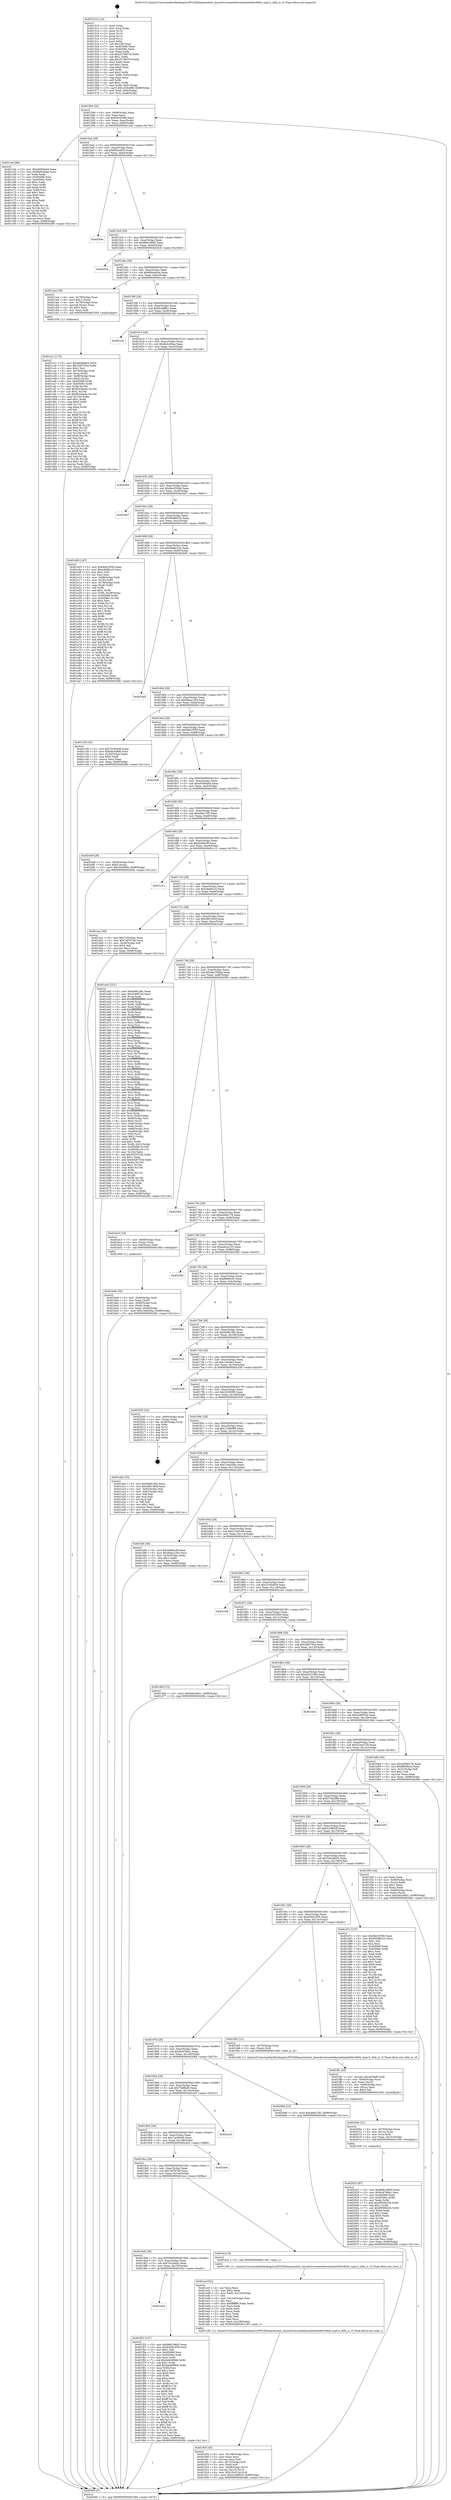 digraph "0x401510" {
  label = "0x401510 (/mnt/c/Users/mathe/Desktop/tcc/POCII/binaries/extr_linuxdriversnetethernetinteli40evfi40e_type.h_i40e_is_vf_Final-ollvm.out::main(0))"
  labelloc = "t"
  node[shape=record]

  Entry [label="",width=0.3,height=0.3,shape=circle,fillcolor=black,style=filled]
  "0x401584" [label="{
     0x401584 [32]\l
     | [instrs]\l
     &nbsp;&nbsp;0x401584 \<+6\>: mov -0x98(%rbp),%eax\l
     &nbsp;&nbsp;0x40158a \<+2\>: mov %eax,%ecx\l
     &nbsp;&nbsp;0x40158c \<+6\>: sub $0x84c938fd,%ecx\l
     &nbsp;&nbsp;0x401592 \<+6\>: mov %eax,-0xac(%rbp)\l
     &nbsp;&nbsp;0x401598 \<+6\>: mov %ecx,-0xb0(%rbp)\l
     &nbsp;&nbsp;0x40159e \<+6\>: je 0000000000401c4e \<main+0x73e\>\l
  }"]
  "0x401c4e" [label="{
     0x401c4e [86]\l
     | [instrs]\l
     &nbsp;&nbsp;0x401c4e \<+5\>: mov $0xa938dab4,%eax\l
     &nbsp;&nbsp;0x401c53 \<+5\>: mov $0x899ceb4a,%ecx\l
     &nbsp;&nbsp;0x401c58 \<+2\>: xor %edx,%edx\l
     &nbsp;&nbsp;0x401c5a \<+7\>: mov 0x405068,%esi\l
     &nbsp;&nbsp;0x401c61 \<+7\>: mov 0x40506c,%edi\l
     &nbsp;&nbsp;0x401c68 \<+3\>: sub $0x1,%edx\l
     &nbsp;&nbsp;0x401c6b \<+3\>: mov %esi,%r8d\l
     &nbsp;&nbsp;0x401c6e \<+3\>: add %edx,%r8d\l
     &nbsp;&nbsp;0x401c71 \<+4\>: imul %r8d,%esi\l
     &nbsp;&nbsp;0x401c75 \<+3\>: and $0x1,%esi\l
     &nbsp;&nbsp;0x401c78 \<+3\>: cmp $0x0,%esi\l
     &nbsp;&nbsp;0x401c7b \<+4\>: sete %r9b\l
     &nbsp;&nbsp;0x401c7f \<+3\>: cmp $0xa,%edi\l
     &nbsp;&nbsp;0x401c82 \<+4\>: setl %r10b\l
     &nbsp;&nbsp;0x401c86 \<+3\>: mov %r9b,%r11b\l
     &nbsp;&nbsp;0x401c89 \<+3\>: and %r10b,%r11b\l
     &nbsp;&nbsp;0x401c8c \<+3\>: xor %r10b,%r9b\l
     &nbsp;&nbsp;0x401c8f \<+3\>: or %r9b,%r11b\l
     &nbsp;&nbsp;0x401c92 \<+4\>: test $0x1,%r11b\l
     &nbsp;&nbsp;0x401c96 \<+3\>: cmovne %ecx,%eax\l
     &nbsp;&nbsp;0x401c99 \<+6\>: mov %eax,-0x98(%rbp)\l
     &nbsp;&nbsp;0x401c9f \<+5\>: jmp 00000000004026fc \<main+0x11ec\>\l
  }"]
  "0x4015a4" [label="{
     0x4015a4 [28]\l
     | [instrs]\l
     &nbsp;&nbsp;0x4015a4 \<+5\>: jmp 00000000004015a9 \<main+0x99\>\l
     &nbsp;&nbsp;0x4015a9 \<+6\>: mov -0xac(%rbp),%eax\l
     &nbsp;&nbsp;0x4015af \<+5\>: sub $0x852ca0f3,%eax\l
     &nbsp;&nbsp;0x4015b4 \<+6\>: mov %eax,-0xb4(%rbp)\l
     &nbsp;&nbsp;0x4015ba \<+6\>: je 000000000040264e \<main+0x113e\>\l
  }"]
  Exit [label="",width=0.3,height=0.3,shape=circle,fillcolor=black,style=filled,peripheries=2]
  "0x40264e" [label="{
     0x40264e\l
  }", style=dashed]
  "0x4015c0" [label="{
     0x4015c0 [28]\l
     | [instrs]\l
     &nbsp;&nbsp;0x4015c0 \<+5\>: jmp 00000000004015c5 \<main+0xb5\>\l
     &nbsp;&nbsp;0x4015c5 \<+6\>: mov -0xac(%rbp),%eax\l
     &nbsp;&nbsp;0x4015cb \<+5\>: sub $0x868108d5,%eax\l
     &nbsp;&nbsp;0x4015d0 \<+6\>: mov %eax,-0xb8(%rbp)\l
     &nbsp;&nbsp;0x4015d6 \<+6\>: je 00000000004025c4 \<main+0x10b4\>\l
  }"]
  "0x402023" [label="{
     0x402023 [97]\l
     | [instrs]\l
     &nbsp;&nbsp;0x402023 \<+5\>: mov $0x868108d5,%eax\l
     &nbsp;&nbsp;0x402028 \<+5\>: mov $0x6c8786a1,%esi\l
     &nbsp;&nbsp;0x40202d \<+7\>: mov 0x405068,%edx\l
     &nbsp;&nbsp;0x402034 \<+8\>: mov 0x40506c,%r8d\l
     &nbsp;&nbsp;0x40203c \<+3\>: mov %edx,%r9d\l
     &nbsp;&nbsp;0x40203f \<+7\>: add $0x99566228,%r9d\l
     &nbsp;&nbsp;0x402046 \<+4\>: sub $0x1,%r9d\l
     &nbsp;&nbsp;0x40204a \<+7\>: sub $0x99566228,%r9d\l
     &nbsp;&nbsp;0x402051 \<+4\>: imul %r9d,%edx\l
     &nbsp;&nbsp;0x402055 \<+3\>: and $0x1,%edx\l
     &nbsp;&nbsp;0x402058 \<+3\>: cmp $0x0,%edx\l
     &nbsp;&nbsp;0x40205b \<+4\>: sete %r10b\l
     &nbsp;&nbsp;0x40205f \<+4\>: cmp $0xa,%r8d\l
     &nbsp;&nbsp;0x402063 \<+4\>: setl %r11b\l
     &nbsp;&nbsp;0x402067 \<+3\>: mov %r10b,%bl\l
     &nbsp;&nbsp;0x40206a \<+3\>: and %r11b,%bl\l
     &nbsp;&nbsp;0x40206d \<+3\>: xor %r11b,%r10b\l
     &nbsp;&nbsp;0x402070 \<+3\>: or %r10b,%bl\l
     &nbsp;&nbsp;0x402073 \<+3\>: test $0x1,%bl\l
     &nbsp;&nbsp;0x402076 \<+3\>: cmovne %esi,%eax\l
     &nbsp;&nbsp;0x402079 \<+6\>: mov %eax,-0x98(%rbp)\l
     &nbsp;&nbsp;0x40207f \<+5\>: jmp 00000000004026fc \<main+0x11ec\>\l
  }"]
  "0x4025c4" [label="{
     0x4025c4\l
  }", style=dashed]
  "0x4015dc" [label="{
     0x4015dc [28]\l
     | [instrs]\l
     &nbsp;&nbsp;0x4015dc \<+5\>: jmp 00000000004015e1 \<main+0xd1\>\l
     &nbsp;&nbsp;0x4015e1 \<+6\>: mov -0xac(%rbp),%eax\l
     &nbsp;&nbsp;0x4015e7 \<+5\>: sub $0x899ceb4a,%eax\l
     &nbsp;&nbsp;0x4015ec \<+6\>: mov %eax,-0xbc(%rbp)\l
     &nbsp;&nbsp;0x4015f2 \<+6\>: je 0000000000401ca4 \<main+0x794\>\l
  }"]
  "0x40200e" [label="{
     0x40200e [21]\l
     | [instrs]\l
     &nbsp;&nbsp;0x40200e \<+4\>: mov -0x70(%rbp),%rcx\l
     &nbsp;&nbsp;0x402012 \<+3\>: mov (%rcx),%rcx\l
     &nbsp;&nbsp;0x402015 \<+3\>: mov %rcx,%rdi\l
     &nbsp;&nbsp;0x402018 \<+6\>: mov %eax,-0x15c(%rbp)\l
     &nbsp;&nbsp;0x40201e \<+5\>: call 0000000000401030 \<free@plt\>\l
     | [calls]\l
     &nbsp;&nbsp;0x401030 \{1\} (unknown)\l
  }"]
  "0x401ca4" [label="{
     0x401ca4 [29]\l
     | [instrs]\l
     &nbsp;&nbsp;0x401ca4 \<+4\>: mov -0x78(%rbp),%rax\l
     &nbsp;&nbsp;0x401ca8 \<+6\>: movl $0x1,(%rax)\l
     &nbsp;&nbsp;0x401cae \<+4\>: mov -0x78(%rbp),%rax\l
     &nbsp;&nbsp;0x401cb2 \<+3\>: movslq (%rax),%rax\l
     &nbsp;&nbsp;0x401cb5 \<+4\>: shl $0x3,%rax\l
     &nbsp;&nbsp;0x401cb9 \<+3\>: mov %rax,%rdi\l
     &nbsp;&nbsp;0x401cbc \<+5\>: call 0000000000401050 \<malloc@plt\>\l
     | [calls]\l
     &nbsp;&nbsp;0x401050 \{1\} (unknown)\l
  }"]
  "0x4015f8" [label="{
     0x4015f8 [28]\l
     | [instrs]\l
     &nbsp;&nbsp;0x4015f8 \<+5\>: jmp 00000000004015fd \<main+0xed\>\l
     &nbsp;&nbsp;0x4015fd \<+6\>: mov -0xac(%rbp),%eax\l
     &nbsp;&nbsp;0x401603 \<+5\>: sub $0x8c49ffb1,%eax\l
     &nbsp;&nbsp;0x401608 \<+6\>: mov %eax,-0xc0(%rbp)\l
     &nbsp;&nbsp;0x40160e \<+6\>: je 000000000040218c \<main+0xc7c\>\l
  }"]
  "0x401ff1" [label="{
     0x401ff1 [29]\l
     | [instrs]\l
     &nbsp;&nbsp;0x401ff1 \<+10\>: movabs $0x4030d6,%rdi\l
     &nbsp;&nbsp;0x401ffb \<+4\>: mov -0x60(%rbp),%rcx\l
     &nbsp;&nbsp;0x401fff \<+2\>: mov %eax,(%rcx)\l
     &nbsp;&nbsp;0x402001 \<+4\>: mov -0x60(%rbp),%rcx\l
     &nbsp;&nbsp;0x402005 \<+2\>: mov (%rcx),%esi\l
     &nbsp;&nbsp;0x402007 \<+2\>: mov $0x0,%al\l
     &nbsp;&nbsp;0x402009 \<+5\>: call 0000000000401040 \<printf@plt\>\l
     | [calls]\l
     &nbsp;&nbsp;0x401040 \{1\} (unknown)\l
  }"]
  "0x40218c" [label="{
     0x40218c\l
  }", style=dashed]
  "0x401614" [label="{
     0x401614 [28]\l
     | [instrs]\l
     &nbsp;&nbsp;0x401614 \<+5\>: jmp 0000000000401619 \<main+0x109\>\l
     &nbsp;&nbsp;0x401619 \<+6\>: mov -0xac(%rbp),%eax\l
     &nbsp;&nbsp;0x40161f \<+5\>: sub $0x8e3c09aa,%eax\l
     &nbsp;&nbsp;0x401624 \<+6\>: mov %eax,-0xc4(%rbp)\l
     &nbsp;&nbsp;0x40162a \<+6\>: je 00000000004026b4 \<main+0x11a4\>\l
  }"]
  "0x401a04" [label="{
     0x401a04\l
  }", style=dashed]
  "0x4026b4" [label="{
     0x4026b4\l
  }", style=dashed]
  "0x401630" [label="{
     0x401630 [28]\l
     | [instrs]\l
     &nbsp;&nbsp;0x401630 \<+5\>: jmp 0000000000401635 \<main+0x125\>\l
     &nbsp;&nbsp;0x401635 \<+6\>: mov -0xac(%rbp),%eax\l
     &nbsp;&nbsp;0x40163b \<+5\>: sub $0x8ee350dd,%eax\l
     &nbsp;&nbsp;0x401640 \<+6\>: mov %eax,-0xc8(%rbp)\l
     &nbsp;&nbsp;0x401646 \<+6\>: je 00000000004024b7 \<main+0xfa7\>\l
  }"]
  "0x401f52" [label="{
     0x401f52 [147]\l
     | [instrs]\l
     &nbsp;&nbsp;0x401f52 \<+5\>: mov $0x868108d5,%eax\l
     &nbsp;&nbsp;0x401f57 \<+5\>: mov $0x63b81659,%ecx\l
     &nbsp;&nbsp;0x401f5c \<+2\>: mov $0x1,%dl\l
     &nbsp;&nbsp;0x401f5e \<+7\>: mov 0x405068,%esi\l
     &nbsp;&nbsp;0x401f65 \<+7\>: mov 0x40506c,%edi\l
     &nbsp;&nbsp;0x401f6c \<+3\>: mov %esi,%r8d\l
     &nbsp;&nbsp;0x401f6f \<+7\>: sub $0xbd4499b6,%r8d\l
     &nbsp;&nbsp;0x401f76 \<+4\>: sub $0x1,%r8d\l
     &nbsp;&nbsp;0x401f7a \<+7\>: add $0xbd4499b6,%r8d\l
     &nbsp;&nbsp;0x401f81 \<+4\>: imul %r8d,%esi\l
     &nbsp;&nbsp;0x401f85 \<+3\>: and $0x1,%esi\l
     &nbsp;&nbsp;0x401f88 \<+3\>: cmp $0x0,%esi\l
     &nbsp;&nbsp;0x401f8b \<+4\>: sete %r9b\l
     &nbsp;&nbsp;0x401f8f \<+3\>: cmp $0xa,%edi\l
     &nbsp;&nbsp;0x401f92 \<+4\>: setl %r10b\l
     &nbsp;&nbsp;0x401f96 \<+3\>: mov %r9b,%r11b\l
     &nbsp;&nbsp;0x401f99 \<+4\>: xor $0xff,%r11b\l
     &nbsp;&nbsp;0x401f9d \<+3\>: mov %r10b,%bl\l
     &nbsp;&nbsp;0x401fa0 \<+3\>: xor $0xff,%bl\l
     &nbsp;&nbsp;0x401fa3 \<+3\>: xor $0x1,%dl\l
     &nbsp;&nbsp;0x401fa6 \<+3\>: mov %r11b,%r14b\l
     &nbsp;&nbsp;0x401fa9 \<+4\>: and $0xff,%r14b\l
     &nbsp;&nbsp;0x401fad \<+3\>: and %dl,%r9b\l
     &nbsp;&nbsp;0x401fb0 \<+3\>: mov %bl,%r15b\l
     &nbsp;&nbsp;0x401fb3 \<+4\>: and $0xff,%r15b\l
     &nbsp;&nbsp;0x401fb7 \<+3\>: and %dl,%r10b\l
     &nbsp;&nbsp;0x401fba \<+3\>: or %r9b,%r14b\l
     &nbsp;&nbsp;0x401fbd \<+3\>: or %r10b,%r15b\l
     &nbsp;&nbsp;0x401fc0 \<+3\>: xor %r15b,%r14b\l
     &nbsp;&nbsp;0x401fc3 \<+3\>: or %bl,%r11b\l
     &nbsp;&nbsp;0x401fc6 \<+4\>: xor $0xff,%r11b\l
     &nbsp;&nbsp;0x401fca \<+3\>: or $0x1,%dl\l
     &nbsp;&nbsp;0x401fcd \<+3\>: and %dl,%r11b\l
     &nbsp;&nbsp;0x401fd0 \<+3\>: or %r11b,%r14b\l
     &nbsp;&nbsp;0x401fd3 \<+4\>: test $0x1,%r14b\l
     &nbsp;&nbsp;0x401fd7 \<+3\>: cmovne %ecx,%eax\l
     &nbsp;&nbsp;0x401fda \<+6\>: mov %eax,-0x98(%rbp)\l
     &nbsp;&nbsp;0x401fe0 \<+5\>: jmp 00000000004026fc \<main+0x11ec\>\l
  }"]
  "0x4024b7" [label="{
     0x4024b7\l
  }", style=dashed]
  "0x40164c" [label="{
     0x40164c [28]\l
     | [instrs]\l
     &nbsp;&nbsp;0x40164c \<+5\>: jmp 0000000000401651 \<main+0x141\>\l
     &nbsp;&nbsp;0x401651 \<+6\>: mov -0xac(%rbp),%eax\l
     &nbsp;&nbsp;0x401657 \<+5\>: sub $0x90489232,%eax\l
     &nbsp;&nbsp;0x40165c \<+6\>: mov %eax,-0xcc(%rbp)\l
     &nbsp;&nbsp;0x401662 \<+6\>: je 0000000000401e05 \<main+0x8f5\>\l
  }"]
  "0x401f03" [label="{
     0x401f03 [45]\l
     | [instrs]\l
     &nbsp;&nbsp;0x401f03 \<+6\>: mov -0x158(%rbp),%ecx\l
     &nbsp;&nbsp;0x401f09 \<+3\>: imul %eax,%ecx\l
     &nbsp;&nbsp;0x401f0c \<+3\>: movslq %ecx,%r8\l
     &nbsp;&nbsp;0x401f0f \<+4\>: mov -0x70(%rbp),%r9\l
     &nbsp;&nbsp;0x401f13 \<+3\>: mov (%r9),%r9\l
     &nbsp;&nbsp;0x401f16 \<+4\>: mov -0x68(%rbp),%r10\l
     &nbsp;&nbsp;0x401f1a \<+3\>: movslq (%r10),%r10\l
     &nbsp;&nbsp;0x401f1d \<+4\>: mov %r8,(%r9,%r10,8)\l
     &nbsp;&nbsp;0x401f21 \<+10\>: movl $0x5c29852f,-0x98(%rbp)\l
     &nbsp;&nbsp;0x401f2b \<+5\>: jmp 00000000004026fc \<main+0x11ec\>\l
  }"]
  "0x401e05" [label="{
     0x401e05 [167]\l
     | [instrs]\l
     &nbsp;&nbsp;0x401e05 \<+5\>: mov $0x9dd1f556,%eax\l
     &nbsp;&nbsp;0x401e0a \<+5\>: mov $0xc840bcc5,%ecx\l
     &nbsp;&nbsp;0x401e0f \<+2\>: mov $0x1,%dl\l
     &nbsp;&nbsp;0x401e11 \<+2\>: xor %esi,%esi\l
     &nbsp;&nbsp;0x401e13 \<+4\>: mov -0x68(%rbp),%rdi\l
     &nbsp;&nbsp;0x401e17 \<+3\>: mov (%rdi),%r8d\l
     &nbsp;&nbsp;0x401e1a \<+4\>: mov -0x78(%rbp),%rdi\l
     &nbsp;&nbsp;0x401e1e \<+3\>: cmp (%rdi),%r8d\l
     &nbsp;&nbsp;0x401e21 \<+4\>: setl %r9b\l
     &nbsp;&nbsp;0x401e25 \<+4\>: and $0x1,%r9b\l
     &nbsp;&nbsp;0x401e29 \<+4\>: mov %r9b,-0x29(%rbp)\l
     &nbsp;&nbsp;0x401e2d \<+8\>: mov 0x405068,%r8d\l
     &nbsp;&nbsp;0x401e35 \<+8\>: mov 0x40506c,%r10d\l
     &nbsp;&nbsp;0x401e3d \<+3\>: sub $0x1,%esi\l
     &nbsp;&nbsp;0x401e40 \<+3\>: mov %r8d,%r11d\l
     &nbsp;&nbsp;0x401e43 \<+3\>: add %esi,%r11d\l
     &nbsp;&nbsp;0x401e46 \<+4\>: imul %r11d,%r8d\l
     &nbsp;&nbsp;0x401e4a \<+4\>: and $0x1,%r8d\l
     &nbsp;&nbsp;0x401e4e \<+4\>: cmp $0x0,%r8d\l
     &nbsp;&nbsp;0x401e52 \<+4\>: sete %r9b\l
     &nbsp;&nbsp;0x401e56 \<+4\>: cmp $0xa,%r10d\l
     &nbsp;&nbsp;0x401e5a \<+3\>: setl %bl\l
     &nbsp;&nbsp;0x401e5d \<+3\>: mov %r9b,%r14b\l
     &nbsp;&nbsp;0x401e60 \<+4\>: xor $0xff,%r14b\l
     &nbsp;&nbsp;0x401e64 \<+3\>: mov %bl,%r15b\l
     &nbsp;&nbsp;0x401e67 \<+4\>: xor $0xff,%r15b\l
     &nbsp;&nbsp;0x401e6b \<+3\>: xor $0x1,%dl\l
     &nbsp;&nbsp;0x401e6e \<+3\>: mov %r14b,%r12b\l
     &nbsp;&nbsp;0x401e71 \<+4\>: and $0xff,%r12b\l
     &nbsp;&nbsp;0x401e75 \<+3\>: and %dl,%r9b\l
     &nbsp;&nbsp;0x401e78 \<+3\>: mov %r15b,%r13b\l
     &nbsp;&nbsp;0x401e7b \<+4\>: and $0xff,%r13b\l
     &nbsp;&nbsp;0x401e7f \<+2\>: and %dl,%bl\l
     &nbsp;&nbsp;0x401e81 \<+3\>: or %r9b,%r12b\l
     &nbsp;&nbsp;0x401e84 \<+3\>: or %bl,%r13b\l
     &nbsp;&nbsp;0x401e87 \<+3\>: xor %r13b,%r12b\l
     &nbsp;&nbsp;0x401e8a \<+3\>: or %r15b,%r14b\l
     &nbsp;&nbsp;0x401e8d \<+4\>: xor $0xff,%r14b\l
     &nbsp;&nbsp;0x401e91 \<+3\>: or $0x1,%dl\l
     &nbsp;&nbsp;0x401e94 \<+3\>: and %dl,%r14b\l
     &nbsp;&nbsp;0x401e97 \<+3\>: or %r14b,%r12b\l
     &nbsp;&nbsp;0x401e9a \<+4\>: test $0x1,%r12b\l
     &nbsp;&nbsp;0x401e9e \<+3\>: cmovne %ecx,%eax\l
     &nbsp;&nbsp;0x401ea1 \<+6\>: mov %eax,-0x98(%rbp)\l
     &nbsp;&nbsp;0x401ea7 \<+5\>: jmp 00000000004026fc \<main+0x11ec\>\l
  }"]
  "0x401668" [label="{
     0x401668 [28]\l
     | [instrs]\l
     &nbsp;&nbsp;0x401668 \<+5\>: jmp 000000000040166d \<main+0x15d\>\l
     &nbsp;&nbsp;0x40166d \<+6\>: mov -0xac(%rbp),%eax\l
     &nbsp;&nbsp;0x401673 \<+5\>: sub $0x9a86e1cb,%eax\l
     &nbsp;&nbsp;0x401678 \<+6\>: mov %eax,-0xd0(%rbp)\l
     &nbsp;&nbsp;0x40167e \<+6\>: je 00000000004024d5 \<main+0xfc5\>\l
  }"]
  "0x401ecf" [label="{
     0x401ecf [52]\l
     | [instrs]\l
     &nbsp;&nbsp;0x401ecf \<+2\>: xor %ecx,%ecx\l
     &nbsp;&nbsp;0x401ed1 \<+5\>: mov $0x2,%edx\l
     &nbsp;&nbsp;0x401ed6 \<+6\>: mov %edx,-0x154(%rbp)\l
     &nbsp;&nbsp;0x401edc \<+1\>: cltd\l
     &nbsp;&nbsp;0x401edd \<+6\>: mov -0x154(%rbp),%esi\l
     &nbsp;&nbsp;0x401ee3 \<+2\>: idiv %esi\l
     &nbsp;&nbsp;0x401ee5 \<+6\>: imul $0xfffffffe,%edx,%edx\l
     &nbsp;&nbsp;0x401eeb \<+2\>: mov %ecx,%edi\l
     &nbsp;&nbsp;0x401eed \<+2\>: sub %edx,%edi\l
     &nbsp;&nbsp;0x401eef \<+2\>: mov %ecx,%edx\l
     &nbsp;&nbsp;0x401ef1 \<+3\>: sub $0x1,%edx\l
     &nbsp;&nbsp;0x401ef4 \<+2\>: add %edx,%edi\l
     &nbsp;&nbsp;0x401ef6 \<+2\>: sub %edi,%ecx\l
     &nbsp;&nbsp;0x401ef8 \<+6\>: mov %ecx,-0x158(%rbp)\l
     &nbsp;&nbsp;0x401efe \<+5\>: call 0000000000401160 \<next_i\>\l
     | [calls]\l
     &nbsp;&nbsp;0x401160 \{1\} (/mnt/c/Users/mathe/Desktop/tcc/POCII/binaries/extr_linuxdriversnetethernetinteli40evfi40e_type.h_i40e_is_vf_Final-ollvm.out::next_i)\l
  }"]
  "0x4024d5" [label="{
     0x4024d5\l
  }", style=dashed]
  "0x401684" [label="{
     0x401684 [28]\l
     | [instrs]\l
     &nbsp;&nbsp;0x401684 \<+5\>: jmp 0000000000401689 \<main+0x179\>\l
     &nbsp;&nbsp;0x401689 \<+6\>: mov -0xac(%rbp),%eax\l
     &nbsp;&nbsp;0x40168f \<+5\>: sub $0x9daa1293,%eax\l
     &nbsp;&nbsp;0x401694 \<+6\>: mov %eax,-0xd4(%rbp)\l
     &nbsp;&nbsp;0x40169a \<+6\>: je 0000000000401c30 \<main+0x720\>\l
  }"]
  "0x4019e8" [label="{
     0x4019e8 [28]\l
     | [instrs]\l
     &nbsp;&nbsp;0x4019e8 \<+5\>: jmp 00000000004019ed \<main+0x4dd\>\l
     &nbsp;&nbsp;0x4019ed \<+6\>: mov -0xac(%rbp),%eax\l
     &nbsp;&nbsp;0x4019f3 \<+5\>: sub $0x7c03444c,%eax\l
     &nbsp;&nbsp;0x4019f8 \<+6\>: mov %eax,-0x150(%rbp)\l
     &nbsp;&nbsp;0x4019fe \<+6\>: je 0000000000401f52 \<main+0xa42\>\l
  }"]
  "0x401c30" [label="{
     0x401c30 [30]\l
     | [instrs]\l
     &nbsp;&nbsp;0x401c30 \<+5\>: mov $0x7ac95e46,%eax\l
     &nbsp;&nbsp;0x401c35 \<+5\>: mov $0x84c938fd,%ecx\l
     &nbsp;&nbsp;0x401c3a \<+3\>: mov -0x30(%rbp),%edx\l
     &nbsp;&nbsp;0x401c3d \<+3\>: cmp $0x0,%edx\l
     &nbsp;&nbsp;0x401c40 \<+3\>: cmove %ecx,%eax\l
     &nbsp;&nbsp;0x401c43 \<+6\>: mov %eax,-0x98(%rbp)\l
     &nbsp;&nbsp;0x401c49 \<+5\>: jmp 00000000004026fc \<main+0x11ec\>\l
  }"]
  "0x4016a0" [label="{
     0x4016a0 [28]\l
     | [instrs]\l
     &nbsp;&nbsp;0x4016a0 \<+5\>: jmp 00000000004016a5 \<main+0x195\>\l
     &nbsp;&nbsp;0x4016a5 \<+6\>: mov -0xac(%rbp),%eax\l
     &nbsp;&nbsp;0x4016ab \<+5\>: sub $0x9dd1f556,%eax\l
     &nbsp;&nbsp;0x4016b0 \<+6\>: mov %eax,-0xd8(%rbp)\l
     &nbsp;&nbsp;0x4016b6 \<+6\>: je 000000000040259f \<main+0x108f\>\l
  }"]
  "0x401eca" [label="{
     0x401eca [5]\l
     | [instrs]\l
     &nbsp;&nbsp;0x401eca \<+5\>: call 0000000000401160 \<next_i\>\l
     | [calls]\l
     &nbsp;&nbsp;0x401160 \{1\} (/mnt/c/Users/mathe/Desktop/tcc/POCII/binaries/extr_linuxdriversnetethernetinteli40evfi40e_type.h_i40e_is_vf_Final-ollvm.out::next_i)\l
  }"]
  "0x40259f" [label="{
     0x40259f\l
  }", style=dashed]
  "0x4016bc" [label="{
     0x4016bc [28]\l
     | [instrs]\l
     &nbsp;&nbsp;0x4016bc \<+5\>: jmp 00000000004016c1 \<main+0x1b1\>\l
     &nbsp;&nbsp;0x4016c1 \<+6\>: mov -0xac(%rbp),%eax\l
     &nbsp;&nbsp;0x4016c7 \<+5\>: sub $0xa938dab4,%eax\l
     &nbsp;&nbsp;0x4016cc \<+6\>: mov %eax,-0xdc(%rbp)\l
     &nbsp;&nbsp;0x4016d2 \<+6\>: je 0000000000402562 \<main+0x1052\>\l
  }"]
  "0x4019cc" [label="{
     0x4019cc [28]\l
     | [instrs]\l
     &nbsp;&nbsp;0x4019cc \<+5\>: jmp 00000000004019d1 \<main+0x4c1\>\l
     &nbsp;&nbsp;0x4019d1 \<+6\>: mov -0xac(%rbp),%eax\l
     &nbsp;&nbsp;0x4019d7 \<+5\>: sub $0x7af767d9,%eax\l
     &nbsp;&nbsp;0x4019dc \<+6\>: mov %eax,-0x14c(%rbp)\l
     &nbsp;&nbsp;0x4019e2 \<+6\>: je 0000000000401eca \<main+0x9ba\>\l
  }"]
  "0x402562" [label="{
     0x402562\l
  }", style=dashed]
  "0x4016d8" [label="{
     0x4016d8 [28]\l
     | [instrs]\l
     &nbsp;&nbsp;0x4016d8 \<+5\>: jmp 00000000004016dd \<main+0x1cd\>\l
     &nbsp;&nbsp;0x4016dd \<+6\>: mov -0xac(%rbp),%eax\l
     &nbsp;&nbsp;0x4016e3 \<+5\>: sub $0xabfe13f5,%eax\l
     &nbsp;&nbsp;0x4016e8 \<+6\>: mov %eax,-0xe0(%rbp)\l
     &nbsp;&nbsp;0x4016ee \<+6\>: je 00000000004024e9 \<main+0xfd9\>\l
  }"]
  "0x4024c6" [label="{
     0x4024c6\l
  }", style=dashed]
  "0x4024e9" [label="{
     0x4024e9 [28]\l
     | [instrs]\l
     &nbsp;&nbsp;0x4024e9 \<+7\>: mov -0x90(%rbp),%rax\l
     &nbsp;&nbsp;0x4024f0 \<+6\>: movl $0x0,(%rax)\l
     &nbsp;&nbsp;0x4024f6 \<+10\>: movl $0x2035985,-0x98(%rbp)\l
     &nbsp;&nbsp;0x402500 \<+5\>: jmp 00000000004026fc \<main+0x11ec\>\l
  }"]
  "0x4016f4" [label="{
     0x4016f4 [28]\l
     | [instrs]\l
     &nbsp;&nbsp;0x4016f4 \<+5\>: jmp 00000000004016f9 \<main+0x1e9\>\l
     &nbsp;&nbsp;0x4016f9 \<+6\>: mov -0xac(%rbp),%eax\l
     &nbsp;&nbsp;0x4016ff \<+5\>: sub $0xbbf4bc9f,%eax\l
     &nbsp;&nbsp;0x401704 \<+6\>: mov %eax,-0xe4(%rbp)\l
     &nbsp;&nbsp;0x40170a \<+6\>: je 0000000000401c12 \<main+0x702\>\l
  }"]
  "0x4019b0" [label="{
     0x4019b0 [28]\l
     | [instrs]\l
     &nbsp;&nbsp;0x4019b0 \<+5\>: jmp 00000000004019b5 \<main+0x4a5\>\l
     &nbsp;&nbsp;0x4019b5 \<+6\>: mov -0xac(%rbp),%eax\l
     &nbsp;&nbsp;0x4019bb \<+5\>: sub $0x7ac95e46,%eax\l
     &nbsp;&nbsp;0x4019c0 \<+6\>: mov %eax,-0x148(%rbp)\l
     &nbsp;&nbsp;0x4019c6 \<+6\>: je 00000000004024c6 \<main+0xfb6\>\l
  }"]
  "0x401c12" [label="{
     0x401c12\l
  }", style=dashed]
  "0x401710" [label="{
     0x401710 [28]\l
     | [instrs]\l
     &nbsp;&nbsp;0x401710 \<+5\>: jmp 0000000000401715 \<main+0x205\>\l
     &nbsp;&nbsp;0x401715 \<+6\>: mov -0xac(%rbp),%eax\l
     &nbsp;&nbsp;0x40171b \<+5\>: sub $0xc840bcc5,%eax\l
     &nbsp;&nbsp;0x401720 \<+6\>: mov %eax,-0xe8(%rbp)\l
     &nbsp;&nbsp;0x401726 \<+6\>: je 0000000000401eac \<main+0x99c\>\l
  }"]
  "0x402243" [label="{
     0x402243\l
  }", style=dashed]
  "0x401eac" [label="{
     0x401eac [30]\l
     | [instrs]\l
     &nbsp;&nbsp;0x401eac \<+5\>: mov $0x7c03444c,%eax\l
     &nbsp;&nbsp;0x401eb1 \<+5\>: mov $0x7af767d9,%ecx\l
     &nbsp;&nbsp;0x401eb6 \<+3\>: mov -0x29(%rbp),%dl\l
     &nbsp;&nbsp;0x401eb9 \<+3\>: test $0x1,%dl\l
     &nbsp;&nbsp;0x401ebc \<+3\>: cmovne %ecx,%eax\l
     &nbsp;&nbsp;0x401ebf \<+6\>: mov %eax,-0x98(%rbp)\l
     &nbsp;&nbsp;0x401ec5 \<+5\>: jmp 00000000004026fc \<main+0x11ec\>\l
  }"]
  "0x40172c" [label="{
     0x40172c [28]\l
     | [instrs]\l
     &nbsp;&nbsp;0x40172c \<+5\>: jmp 0000000000401731 \<main+0x221\>\l
     &nbsp;&nbsp;0x401731 \<+6\>: mov -0xac(%rbp),%eax\l
     &nbsp;&nbsp;0x401737 \<+5\>: sub $0xc891463f,%eax\l
     &nbsp;&nbsp;0x40173c \<+6\>: mov %eax,-0xec(%rbp)\l
     &nbsp;&nbsp;0x401742 \<+6\>: je 0000000000401a43 \<main+0x533\>\l
  }"]
  "0x401994" [label="{
     0x401994 [28]\l
     | [instrs]\l
     &nbsp;&nbsp;0x401994 \<+5\>: jmp 0000000000401999 \<main+0x489\>\l
     &nbsp;&nbsp;0x401999 \<+6\>: mov -0xac(%rbp),%eax\l
     &nbsp;&nbsp;0x40199f \<+5\>: sub $0x75df8af0,%eax\l
     &nbsp;&nbsp;0x4019a4 \<+6\>: mov %eax,-0x144(%rbp)\l
     &nbsp;&nbsp;0x4019aa \<+6\>: je 0000000000402243 \<main+0xd33\>\l
  }"]
  "0x401a43" [label="{
     0x401a43 [321]\l
     | [instrs]\l
     &nbsp;&nbsp;0x401a43 \<+5\>: mov $0xfa99148c,%eax\l
     &nbsp;&nbsp;0x401a48 \<+5\>: mov $0x4c89f7a0,%ecx\l
     &nbsp;&nbsp;0x401a4d \<+3\>: mov %rsp,%rdx\l
     &nbsp;&nbsp;0x401a50 \<+4\>: add $0xfffffffffffffff0,%rdx\l
     &nbsp;&nbsp;0x401a54 \<+3\>: mov %rdx,%rsp\l
     &nbsp;&nbsp;0x401a57 \<+7\>: mov %rdx,-0x90(%rbp)\l
     &nbsp;&nbsp;0x401a5e \<+3\>: mov %rsp,%rdx\l
     &nbsp;&nbsp;0x401a61 \<+4\>: add $0xfffffffffffffff0,%rdx\l
     &nbsp;&nbsp;0x401a65 \<+3\>: mov %rdx,%rsp\l
     &nbsp;&nbsp;0x401a68 \<+3\>: mov %rsp,%rsi\l
     &nbsp;&nbsp;0x401a6b \<+4\>: add $0xfffffffffffffff0,%rsi\l
     &nbsp;&nbsp;0x401a6f \<+3\>: mov %rsi,%rsp\l
     &nbsp;&nbsp;0x401a72 \<+7\>: mov %rsi,-0x88(%rbp)\l
     &nbsp;&nbsp;0x401a79 \<+3\>: mov %rsp,%rsi\l
     &nbsp;&nbsp;0x401a7c \<+4\>: add $0xfffffffffffffff0,%rsi\l
     &nbsp;&nbsp;0x401a80 \<+3\>: mov %rsi,%rsp\l
     &nbsp;&nbsp;0x401a83 \<+4\>: mov %rsi,-0x80(%rbp)\l
     &nbsp;&nbsp;0x401a87 \<+3\>: mov %rsp,%rsi\l
     &nbsp;&nbsp;0x401a8a \<+4\>: add $0xfffffffffffffff0,%rsi\l
     &nbsp;&nbsp;0x401a8e \<+3\>: mov %rsi,%rsp\l
     &nbsp;&nbsp;0x401a91 \<+4\>: mov %rsi,-0x78(%rbp)\l
     &nbsp;&nbsp;0x401a95 \<+3\>: mov %rsp,%rsi\l
     &nbsp;&nbsp;0x401a98 \<+4\>: add $0xfffffffffffffff0,%rsi\l
     &nbsp;&nbsp;0x401a9c \<+3\>: mov %rsi,%rsp\l
     &nbsp;&nbsp;0x401a9f \<+4\>: mov %rsi,-0x70(%rbp)\l
     &nbsp;&nbsp;0x401aa3 \<+3\>: mov %rsp,%rsi\l
     &nbsp;&nbsp;0x401aa6 \<+4\>: add $0xfffffffffffffff0,%rsi\l
     &nbsp;&nbsp;0x401aaa \<+3\>: mov %rsi,%rsp\l
     &nbsp;&nbsp;0x401aad \<+4\>: mov %rsi,-0x68(%rbp)\l
     &nbsp;&nbsp;0x401ab1 \<+3\>: mov %rsp,%rsi\l
     &nbsp;&nbsp;0x401ab4 \<+4\>: add $0xfffffffffffffff0,%rsi\l
     &nbsp;&nbsp;0x401ab8 \<+3\>: mov %rsi,%rsp\l
     &nbsp;&nbsp;0x401abb \<+4\>: mov %rsi,-0x60(%rbp)\l
     &nbsp;&nbsp;0x401abf \<+3\>: mov %rsp,%rsi\l
     &nbsp;&nbsp;0x401ac2 \<+4\>: add $0xfffffffffffffff0,%rsi\l
     &nbsp;&nbsp;0x401ac6 \<+3\>: mov %rsi,%rsp\l
     &nbsp;&nbsp;0x401ac9 \<+4\>: mov %rsi,-0x58(%rbp)\l
     &nbsp;&nbsp;0x401acd \<+3\>: mov %rsp,%rsi\l
     &nbsp;&nbsp;0x401ad0 \<+4\>: add $0xfffffffffffffff0,%rsi\l
     &nbsp;&nbsp;0x401ad4 \<+3\>: mov %rsi,%rsp\l
     &nbsp;&nbsp;0x401ad7 \<+4\>: mov %rsi,-0x50(%rbp)\l
     &nbsp;&nbsp;0x401adb \<+3\>: mov %rsp,%rsi\l
     &nbsp;&nbsp;0x401ade \<+4\>: add $0xfffffffffffffff0,%rsi\l
     &nbsp;&nbsp;0x401ae2 \<+3\>: mov %rsi,%rsp\l
     &nbsp;&nbsp;0x401ae5 \<+4\>: mov %rsi,-0x48(%rbp)\l
     &nbsp;&nbsp;0x401ae9 \<+3\>: mov %rsp,%rsi\l
     &nbsp;&nbsp;0x401aec \<+4\>: add $0xfffffffffffffff0,%rsi\l
     &nbsp;&nbsp;0x401af0 \<+3\>: mov %rsi,%rsp\l
     &nbsp;&nbsp;0x401af3 \<+4\>: mov %rsi,-0x40(%rbp)\l
     &nbsp;&nbsp;0x401af7 \<+7\>: mov -0x90(%rbp),%rsi\l
     &nbsp;&nbsp;0x401afe \<+6\>: movl $0x0,(%rsi)\l
     &nbsp;&nbsp;0x401b04 \<+6\>: mov -0x9c(%rbp),%edi\l
     &nbsp;&nbsp;0x401b0a \<+2\>: mov %edi,(%rdx)\l
     &nbsp;&nbsp;0x401b0c \<+7\>: mov -0x88(%rbp),%rsi\l
     &nbsp;&nbsp;0x401b13 \<+7\>: mov -0xa8(%rbp),%r8\l
     &nbsp;&nbsp;0x401b1a \<+3\>: mov %r8,(%rsi)\l
     &nbsp;&nbsp;0x401b1d \<+3\>: cmpl $0x2,(%rdx)\l
     &nbsp;&nbsp;0x401b20 \<+4\>: setne %r9b\l
     &nbsp;&nbsp;0x401b24 \<+4\>: and $0x1,%r9b\l
     &nbsp;&nbsp;0x401b28 \<+4\>: mov %r9b,-0x31(%rbp)\l
     &nbsp;&nbsp;0x401b2c \<+8\>: mov 0x405068,%r10d\l
     &nbsp;&nbsp;0x401b34 \<+8\>: mov 0x40506c,%r11d\l
     &nbsp;&nbsp;0x401b3c \<+3\>: mov %r10d,%ebx\l
     &nbsp;&nbsp;0x401b3f \<+6\>: sub $0x9329703d,%ebx\l
     &nbsp;&nbsp;0x401b45 \<+3\>: sub $0x1,%ebx\l
     &nbsp;&nbsp;0x401b48 \<+6\>: add $0x9329703d,%ebx\l
     &nbsp;&nbsp;0x401b4e \<+4\>: imul %ebx,%r10d\l
     &nbsp;&nbsp;0x401b52 \<+4\>: and $0x1,%r10d\l
     &nbsp;&nbsp;0x401b56 \<+4\>: cmp $0x0,%r10d\l
     &nbsp;&nbsp;0x401b5a \<+4\>: sete %r9b\l
     &nbsp;&nbsp;0x401b5e \<+4\>: cmp $0xa,%r11d\l
     &nbsp;&nbsp;0x401b62 \<+4\>: setl %r14b\l
     &nbsp;&nbsp;0x401b66 \<+3\>: mov %r9b,%r15b\l
     &nbsp;&nbsp;0x401b69 \<+3\>: and %r14b,%r15b\l
     &nbsp;&nbsp;0x401b6c \<+3\>: xor %r14b,%r9b\l
     &nbsp;&nbsp;0x401b6f \<+3\>: or %r9b,%r15b\l
     &nbsp;&nbsp;0x401b72 \<+4\>: test $0x1,%r15b\l
     &nbsp;&nbsp;0x401b76 \<+3\>: cmovne %ecx,%eax\l
     &nbsp;&nbsp;0x401b79 \<+6\>: mov %eax,-0x98(%rbp)\l
     &nbsp;&nbsp;0x401b7f \<+5\>: jmp 00000000004026fc \<main+0x11ec\>\l
  }"]
  "0x401748" [label="{
     0x401748 [28]\l
     | [instrs]\l
     &nbsp;&nbsp;0x401748 \<+5\>: jmp 000000000040174d \<main+0x23d\>\l
     &nbsp;&nbsp;0x40174d \<+6\>: mov -0xac(%rbp),%eax\l
     &nbsp;&nbsp;0x401753 \<+5\>: sub $0xdee784da,%eax\l
     &nbsp;&nbsp;0x401758 \<+6\>: mov %eax,-0xf0(%rbp)\l
     &nbsp;&nbsp;0x40175e \<+6\>: je 0000000000402093 \<main+0xb83\>\l
  }"]
  "0x402084" [label="{
     0x402084 [15]\l
     | [instrs]\l
     &nbsp;&nbsp;0x402084 \<+10\>: movl $0xabfe13f5,-0x98(%rbp)\l
     &nbsp;&nbsp;0x40208e \<+5\>: jmp 00000000004026fc \<main+0x11ec\>\l
  }"]
  "0x402093" [label="{
     0x402093\l
  }", style=dashed]
  "0x401764" [label="{
     0x401764 [28]\l
     | [instrs]\l
     &nbsp;&nbsp;0x401764 \<+5\>: jmp 0000000000401769 \<main+0x259\>\l
     &nbsp;&nbsp;0x401769 \<+6\>: mov -0xac(%rbp),%eax\l
     &nbsp;&nbsp;0x40176f \<+5\>: sub $0xe599e178,%eax\l
     &nbsp;&nbsp;0x401774 \<+6\>: mov %eax,-0xf4(%rbp)\l
     &nbsp;&nbsp;0x40177a \<+6\>: je 0000000000401bc3 \<main+0x6b3\>\l
  }"]
  "0x401978" [label="{
     0x401978 [28]\l
     | [instrs]\l
     &nbsp;&nbsp;0x401978 \<+5\>: jmp 000000000040197d \<main+0x46d\>\l
     &nbsp;&nbsp;0x40197d \<+6\>: mov -0xac(%rbp),%eax\l
     &nbsp;&nbsp;0x401983 \<+5\>: sub $0x6c8786a1,%eax\l
     &nbsp;&nbsp;0x401988 \<+6\>: mov %eax,-0x140(%rbp)\l
     &nbsp;&nbsp;0x40198e \<+6\>: je 0000000000402084 \<main+0xb74\>\l
  }"]
  "0x401bc3" [label="{
     0x401bc3 [19]\l
     | [instrs]\l
     &nbsp;&nbsp;0x401bc3 \<+7\>: mov -0x88(%rbp),%rax\l
     &nbsp;&nbsp;0x401bca \<+3\>: mov (%rax),%rax\l
     &nbsp;&nbsp;0x401bcd \<+4\>: mov 0x8(%rax),%rdi\l
     &nbsp;&nbsp;0x401bd1 \<+5\>: call 0000000000401060 \<atoi@plt\>\l
     | [calls]\l
     &nbsp;&nbsp;0x401060 \{1\} (unknown)\l
  }"]
  "0x401780" [label="{
     0x401780 [28]\l
     | [instrs]\l
     &nbsp;&nbsp;0x401780 \<+5\>: jmp 0000000000401785 \<main+0x275\>\l
     &nbsp;&nbsp;0x401785 \<+6\>: mov -0xac(%rbp),%eax\l
     &nbsp;&nbsp;0x40178b \<+5\>: sub $0xed4ca133,%eax\l
     &nbsp;&nbsp;0x401790 \<+6\>: mov %eax,-0xf8(%rbp)\l
     &nbsp;&nbsp;0x401796 \<+6\>: je 0000000000402362 \<main+0xe52\>\l
  }"]
  "0x401fe5" [label="{
     0x401fe5 [12]\l
     | [instrs]\l
     &nbsp;&nbsp;0x401fe5 \<+4\>: mov -0x70(%rbp),%rax\l
     &nbsp;&nbsp;0x401fe9 \<+3\>: mov (%rax),%rdi\l
     &nbsp;&nbsp;0x401fec \<+5\>: call 0000000000401440 \<i40e_is_vf\>\l
     | [calls]\l
     &nbsp;&nbsp;0x401440 \{1\} (/mnt/c/Users/mathe/Desktop/tcc/POCII/binaries/extr_linuxdriversnetethernetinteli40evfi40e_type.h_i40e_is_vf_Final-ollvm.out::i40e_is_vf)\l
  }"]
  "0x402362" [label="{
     0x402362\l
  }", style=dashed]
  "0x40179c" [label="{
     0x40179c [28]\l
     | [instrs]\l
     &nbsp;&nbsp;0x40179c \<+5\>: jmp 00000000004017a1 \<main+0x291\>\l
     &nbsp;&nbsp;0x4017a1 \<+6\>: mov -0xac(%rbp),%eax\l
     &nbsp;&nbsp;0x4017a7 \<+5\>: sub $0xf866fce5,%eax\l
     &nbsp;&nbsp;0x4017ac \<+6\>: mov %eax,-0xfc(%rbp)\l
     &nbsp;&nbsp;0x4017b2 \<+6\>: je 0000000000401ba2 \<main+0x692\>\l
  }"]
  "0x40195c" [label="{
     0x40195c [28]\l
     | [instrs]\l
     &nbsp;&nbsp;0x40195c \<+5\>: jmp 0000000000401961 \<main+0x451\>\l
     &nbsp;&nbsp;0x401961 \<+6\>: mov -0xac(%rbp),%eax\l
     &nbsp;&nbsp;0x401967 \<+5\>: sub $0x63b81659,%eax\l
     &nbsp;&nbsp;0x40196c \<+6\>: mov %eax,-0x13c(%rbp)\l
     &nbsp;&nbsp;0x401972 \<+6\>: je 0000000000401fe5 \<main+0xad5\>\l
  }"]
  "0x401ba2" [label="{
     0x401ba2\l
  }", style=dashed]
  "0x4017b8" [label="{
     0x4017b8 [28]\l
     | [instrs]\l
     &nbsp;&nbsp;0x4017b8 \<+5\>: jmp 00000000004017bd \<main+0x2ad\>\l
     &nbsp;&nbsp;0x4017bd \<+6\>: mov -0xac(%rbp),%eax\l
     &nbsp;&nbsp;0x4017c3 \<+5\>: sub $0xfa99148c,%eax\l
     &nbsp;&nbsp;0x4017c8 \<+6\>: mov %eax,-0x100(%rbp)\l
     &nbsp;&nbsp;0x4017ce \<+6\>: je 000000000040251d \<main+0x100d\>\l
  }"]
  "0x401d7c" [label="{
     0x401d7c [137]\l
     | [instrs]\l
     &nbsp;&nbsp;0x401d7c \<+5\>: mov $0x9dd1f556,%eax\l
     &nbsp;&nbsp;0x401d81 \<+5\>: mov $0x90489232,%ecx\l
     &nbsp;&nbsp;0x401d86 \<+2\>: mov $0x1,%dl\l
     &nbsp;&nbsp;0x401d88 \<+2\>: xor %esi,%esi\l
     &nbsp;&nbsp;0x401d8a \<+7\>: mov 0x405068,%edi\l
     &nbsp;&nbsp;0x401d91 \<+8\>: mov 0x40506c,%r8d\l
     &nbsp;&nbsp;0x401d99 \<+3\>: sub $0x1,%esi\l
     &nbsp;&nbsp;0x401d9c \<+3\>: mov %edi,%r9d\l
     &nbsp;&nbsp;0x401d9f \<+3\>: add %esi,%r9d\l
     &nbsp;&nbsp;0x401da2 \<+4\>: imul %r9d,%edi\l
     &nbsp;&nbsp;0x401da6 \<+3\>: and $0x1,%edi\l
     &nbsp;&nbsp;0x401da9 \<+3\>: cmp $0x0,%edi\l
     &nbsp;&nbsp;0x401dac \<+4\>: sete %r10b\l
     &nbsp;&nbsp;0x401db0 \<+4\>: cmp $0xa,%r8d\l
     &nbsp;&nbsp;0x401db4 \<+4\>: setl %r11b\l
     &nbsp;&nbsp;0x401db8 \<+3\>: mov %r10b,%bl\l
     &nbsp;&nbsp;0x401dbb \<+3\>: xor $0xff,%bl\l
     &nbsp;&nbsp;0x401dbe \<+3\>: mov %r11b,%r14b\l
     &nbsp;&nbsp;0x401dc1 \<+4\>: xor $0xff,%r14b\l
     &nbsp;&nbsp;0x401dc5 \<+3\>: xor $0x0,%dl\l
     &nbsp;&nbsp;0x401dc8 \<+3\>: mov %bl,%r15b\l
     &nbsp;&nbsp;0x401dcb \<+4\>: and $0x0,%r15b\l
     &nbsp;&nbsp;0x401dcf \<+3\>: and %dl,%r10b\l
     &nbsp;&nbsp;0x401dd2 \<+3\>: mov %r14b,%r12b\l
     &nbsp;&nbsp;0x401dd5 \<+4\>: and $0x0,%r12b\l
     &nbsp;&nbsp;0x401dd9 \<+3\>: and %dl,%r11b\l
     &nbsp;&nbsp;0x401ddc \<+3\>: or %r10b,%r15b\l
     &nbsp;&nbsp;0x401ddf \<+3\>: or %r11b,%r12b\l
     &nbsp;&nbsp;0x401de2 \<+3\>: xor %r12b,%r15b\l
     &nbsp;&nbsp;0x401de5 \<+3\>: or %r14b,%bl\l
     &nbsp;&nbsp;0x401de8 \<+3\>: xor $0xff,%bl\l
     &nbsp;&nbsp;0x401deb \<+3\>: or $0x0,%dl\l
     &nbsp;&nbsp;0x401dee \<+2\>: and %dl,%bl\l
     &nbsp;&nbsp;0x401df0 \<+3\>: or %bl,%r15b\l
     &nbsp;&nbsp;0x401df3 \<+4\>: test $0x1,%r15b\l
     &nbsp;&nbsp;0x401df7 \<+3\>: cmovne %ecx,%eax\l
     &nbsp;&nbsp;0x401dfa \<+6\>: mov %eax,-0x98(%rbp)\l
     &nbsp;&nbsp;0x401e00 \<+5\>: jmp 00000000004026fc \<main+0x11ec\>\l
  }"]
  "0x40251d" [label="{
     0x40251d\l
  }", style=dashed]
  "0x4017d4" [label="{
     0x4017d4 [28]\l
     | [instrs]\l
     &nbsp;&nbsp;0x4017d4 \<+5\>: jmp 00000000004017d9 \<main+0x2c9\>\l
     &nbsp;&nbsp;0x4017d9 \<+6\>: mov -0xac(%rbp),%eax\l
     &nbsp;&nbsp;0x4017df \<+5\>: sub $0x1a83fe3,%eax\l
     &nbsp;&nbsp;0x4017e4 \<+6\>: mov %eax,-0x104(%rbp)\l
     &nbsp;&nbsp;0x4017ea \<+6\>: je 0000000000402338 \<main+0xe28\>\l
  }"]
  "0x401940" [label="{
     0x401940 [28]\l
     | [instrs]\l
     &nbsp;&nbsp;0x401940 \<+5\>: jmp 0000000000401945 \<main+0x435\>\l
     &nbsp;&nbsp;0x401945 \<+6\>: mov -0xac(%rbp),%eax\l
     &nbsp;&nbsp;0x40194b \<+5\>: sub $0x5eb24b01,%eax\l
     &nbsp;&nbsp;0x401950 \<+6\>: mov %eax,-0x138(%rbp)\l
     &nbsp;&nbsp;0x401956 \<+6\>: je 0000000000401d7c \<main+0x86c\>\l
  }"]
  "0x402338" [label="{
     0x402338\l
  }", style=dashed]
  "0x4017f0" [label="{
     0x4017f0 [28]\l
     | [instrs]\l
     &nbsp;&nbsp;0x4017f0 \<+5\>: jmp 00000000004017f5 \<main+0x2e5\>\l
     &nbsp;&nbsp;0x4017f5 \<+6\>: mov -0xac(%rbp),%eax\l
     &nbsp;&nbsp;0x4017fb \<+5\>: sub $0x2035985,%eax\l
     &nbsp;&nbsp;0x401800 \<+6\>: mov %eax,-0x108(%rbp)\l
     &nbsp;&nbsp;0x401806 \<+6\>: je 0000000000402505 \<main+0xff5\>\l
  }"]
  "0x401f30" [label="{
     0x401f30 [34]\l
     | [instrs]\l
     &nbsp;&nbsp;0x401f30 \<+2\>: xor %eax,%eax\l
     &nbsp;&nbsp;0x401f32 \<+4\>: mov -0x68(%rbp),%rcx\l
     &nbsp;&nbsp;0x401f36 \<+2\>: mov (%rcx),%edx\l
     &nbsp;&nbsp;0x401f38 \<+3\>: sub $0x1,%eax\l
     &nbsp;&nbsp;0x401f3b \<+2\>: sub %eax,%edx\l
     &nbsp;&nbsp;0x401f3d \<+4\>: mov -0x68(%rbp),%rcx\l
     &nbsp;&nbsp;0x401f41 \<+2\>: mov %edx,(%rcx)\l
     &nbsp;&nbsp;0x401f43 \<+10\>: movl $0x5eb24b01,-0x98(%rbp)\l
     &nbsp;&nbsp;0x401f4d \<+5\>: jmp 00000000004026fc \<main+0x11ec\>\l
  }"]
  "0x402505" [label="{
     0x402505 [24]\l
     | [instrs]\l
     &nbsp;&nbsp;0x402505 \<+7\>: mov -0x90(%rbp),%rax\l
     &nbsp;&nbsp;0x40250c \<+2\>: mov (%rax),%eax\l
     &nbsp;&nbsp;0x40250e \<+4\>: lea -0x28(%rbp),%rsp\l
     &nbsp;&nbsp;0x402512 \<+1\>: pop %rbx\l
     &nbsp;&nbsp;0x402513 \<+2\>: pop %r12\l
     &nbsp;&nbsp;0x402515 \<+2\>: pop %r13\l
     &nbsp;&nbsp;0x402517 \<+2\>: pop %r14\l
     &nbsp;&nbsp;0x402519 \<+2\>: pop %r15\l
     &nbsp;&nbsp;0x40251b \<+1\>: pop %rbp\l
     &nbsp;&nbsp;0x40251c \<+1\>: ret\l
  }"]
  "0x40180c" [label="{
     0x40180c [28]\l
     | [instrs]\l
     &nbsp;&nbsp;0x40180c \<+5\>: jmp 0000000000401811 \<main+0x301\>\l
     &nbsp;&nbsp;0x401811 \<+6\>: mov -0xac(%rbp),%eax\l
     &nbsp;&nbsp;0x401817 \<+5\>: sub $0x1258af98,%eax\l
     &nbsp;&nbsp;0x40181c \<+6\>: mov %eax,-0x10c(%rbp)\l
     &nbsp;&nbsp;0x401822 \<+6\>: je 0000000000401a0e \<main+0x4fe\>\l
  }"]
  "0x401924" [label="{
     0x401924 [28]\l
     | [instrs]\l
     &nbsp;&nbsp;0x401924 \<+5\>: jmp 0000000000401929 \<main+0x419\>\l
     &nbsp;&nbsp;0x401929 \<+6\>: mov -0xac(%rbp),%eax\l
     &nbsp;&nbsp;0x40192f \<+5\>: sub $0x5c29852f,%eax\l
     &nbsp;&nbsp;0x401934 \<+6\>: mov %eax,-0x134(%rbp)\l
     &nbsp;&nbsp;0x40193a \<+6\>: je 0000000000401f30 \<main+0xa20\>\l
  }"]
  "0x401a0e" [label="{
     0x401a0e [53]\l
     | [instrs]\l
     &nbsp;&nbsp;0x401a0e \<+5\>: mov $0xfa99148c,%eax\l
     &nbsp;&nbsp;0x401a13 \<+5\>: mov $0xc891463f,%ecx\l
     &nbsp;&nbsp;0x401a18 \<+6\>: mov -0x92(%rbp),%dl\l
     &nbsp;&nbsp;0x401a1e \<+7\>: mov -0x91(%rbp),%sil\l
     &nbsp;&nbsp;0x401a25 \<+3\>: mov %dl,%dil\l
     &nbsp;&nbsp;0x401a28 \<+3\>: and %sil,%dil\l
     &nbsp;&nbsp;0x401a2b \<+3\>: xor %sil,%dl\l
     &nbsp;&nbsp;0x401a2e \<+3\>: or %dl,%dil\l
     &nbsp;&nbsp;0x401a31 \<+4\>: test $0x1,%dil\l
     &nbsp;&nbsp;0x401a35 \<+3\>: cmovne %ecx,%eax\l
     &nbsp;&nbsp;0x401a38 \<+6\>: mov %eax,-0x98(%rbp)\l
     &nbsp;&nbsp;0x401a3e \<+5\>: jmp 00000000004026fc \<main+0x11ec\>\l
  }"]
  "0x401828" [label="{
     0x401828 [28]\l
     | [instrs]\l
     &nbsp;&nbsp;0x401828 \<+5\>: jmp 000000000040182d \<main+0x31d\>\l
     &nbsp;&nbsp;0x40182d \<+6\>: mov -0xac(%rbp),%eax\l
     &nbsp;&nbsp;0x401833 \<+5\>: sub $0x15eb20ba,%eax\l
     &nbsp;&nbsp;0x401838 \<+6\>: mov %eax,-0x110(%rbp)\l
     &nbsp;&nbsp;0x40183e \<+6\>: je 0000000000401bf4 \<main+0x6e4\>\l
  }"]
  "0x4026fc" [label="{
     0x4026fc [5]\l
     | [instrs]\l
     &nbsp;&nbsp;0x4026fc \<+5\>: jmp 0000000000401584 \<main+0x74\>\l
  }"]
  "0x401510" [label="{
     0x401510 [116]\l
     | [instrs]\l
     &nbsp;&nbsp;0x401510 \<+1\>: push %rbp\l
     &nbsp;&nbsp;0x401511 \<+3\>: mov %rsp,%rbp\l
     &nbsp;&nbsp;0x401514 \<+2\>: push %r15\l
     &nbsp;&nbsp;0x401516 \<+2\>: push %r14\l
     &nbsp;&nbsp;0x401518 \<+2\>: push %r13\l
     &nbsp;&nbsp;0x40151a \<+2\>: push %r12\l
     &nbsp;&nbsp;0x40151c \<+1\>: push %rbx\l
     &nbsp;&nbsp;0x40151d \<+7\>: sub $0x168,%rsp\l
     &nbsp;&nbsp;0x401524 \<+7\>: mov 0x405068,%eax\l
     &nbsp;&nbsp;0x40152b \<+7\>: mov 0x40506c,%ecx\l
     &nbsp;&nbsp;0x401532 \<+2\>: mov %eax,%edx\l
     &nbsp;&nbsp;0x401534 \<+6\>: sub $0x257d637d,%edx\l
     &nbsp;&nbsp;0x40153a \<+3\>: sub $0x1,%edx\l
     &nbsp;&nbsp;0x40153d \<+6\>: add $0x257d637d,%edx\l
     &nbsp;&nbsp;0x401543 \<+3\>: imul %edx,%eax\l
     &nbsp;&nbsp;0x401546 \<+3\>: and $0x1,%eax\l
     &nbsp;&nbsp;0x401549 \<+3\>: cmp $0x0,%eax\l
     &nbsp;&nbsp;0x40154c \<+4\>: sete %r8b\l
     &nbsp;&nbsp;0x401550 \<+4\>: and $0x1,%r8b\l
     &nbsp;&nbsp;0x401554 \<+7\>: mov %r8b,-0x92(%rbp)\l
     &nbsp;&nbsp;0x40155b \<+3\>: cmp $0xa,%ecx\l
     &nbsp;&nbsp;0x40155e \<+4\>: setl %r8b\l
     &nbsp;&nbsp;0x401562 \<+4\>: and $0x1,%r8b\l
     &nbsp;&nbsp;0x401566 \<+7\>: mov %r8b,-0x91(%rbp)\l
     &nbsp;&nbsp;0x40156d \<+10\>: movl $0x1258af98,-0x98(%rbp)\l
     &nbsp;&nbsp;0x401577 \<+6\>: mov %edi,-0x9c(%rbp)\l
     &nbsp;&nbsp;0x40157d \<+7\>: mov %rsi,-0xa8(%rbp)\l
  }"]
  "0x402329" [label="{
     0x402329\l
  }", style=dashed]
  "0x401908" [label="{
     0x401908 [28]\l
     | [instrs]\l
     &nbsp;&nbsp;0x401908 \<+5\>: jmp 000000000040190d \<main+0x3fd\>\l
     &nbsp;&nbsp;0x40190d \<+6\>: mov -0xac(%rbp),%eax\l
     &nbsp;&nbsp;0x401913 \<+5\>: sub $0x579a2f96,%eax\l
     &nbsp;&nbsp;0x401918 \<+6\>: mov %eax,-0x130(%rbp)\l
     &nbsp;&nbsp;0x40191e \<+6\>: je 0000000000402329 \<main+0xe19\>\l
  }"]
  "0x401bf4" [label="{
     0x401bf4 [30]\l
     | [instrs]\l
     &nbsp;&nbsp;0x401bf4 \<+5\>: mov $0xbbf4bc9f,%eax\l
     &nbsp;&nbsp;0x401bf9 \<+5\>: mov $0x9daa1293,%ecx\l
     &nbsp;&nbsp;0x401bfe \<+3\>: mov -0x30(%rbp),%edx\l
     &nbsp;&nbsp;0x401c01 \<+3\>: cmp $0x1,%edx\l
     &nbsp;&nbsp;0x401c04 \<+3\>: cmovl %ecx,%eax\l
     &nbsp;&nbsp;0x401c07 \<+6\>: mov %eax,-0x98(%rbp)\l
     &nbsp;&nbsp;0x401c0d \<+5\>: jmp 00000000004026fc \<main+0x11ec\>\l
  }"]
  "0x401844" [label="{
     0x401844 [28]\l
     | [instrs]\l
     &nbsp;&nbsp;0x401844 \<+5\>: jmp 0000000000401849 \<main+0x339\>\l
     &nbsp;&nbsp;0x401849 \<+6\>: mov -0xac(%rbp),%eax\l
     &nbsp;&nbsp;0x40184f \<+5\>: sub $0x21e63c58,%eax\l
     &nbsp;&nbsp;0x401854 \<+6\>: mov %eax,-0x114(%rbp)\l
     &nbsp;&nbsp;0x40185a \<+6\>: je 0000000000402611 \<main+0x1101\>\l
  }"]
  "0x40217d" [label="{
     0x40217d\l
  }", style=dashed]
  "0x402611" [label="{
     0x402611\l
  }", style=dashed]
  "0x401860" [label="{
     0x401860 [28]\l
     | [instrs]\l
     &nbsp;&nbsp;0x401860 \<+5\>: jmp 0000000000401865 \<main+0x355\>\l
     &nbsp;&nbsp;0x401865 \<+6\>: mov -0xac(%rbp),%eax\l
     &nbsp;&nbsp;0x40186b \<+5\>: sub $0x3105e659,%eax\l
     &nbsp;&nbsp;0x401870 \<+6\>: mov %eax,-0x118(%rbp)\l
     &nbsp;&nbsp;0x401876 \<+6\>: je 00000000004021b0 \<main+0xca0\>\l
  }"]
  "0x401cc1" [label="{
     0x401cc1 [172]\l
     | [instrs]\l
     &nbsp;&nbsp;0x401cc1 \<+5\>: mov $0xa938dab4,%ecx\l
     &nbsp;&nbsp;0x401cc6 \<+5\>: mov $0x3df375cd,%edx\l
     &nbsp;&nbsp;0x401ccb \<+3\>: mov $0x1,%sil\l
     &nbsp;&nbsp;0x401cce \<+4\>: mov -0x70(%rbp),%rdi\l
     &nbsp;&nbsp;0x401cd2 \<+3\>: mov %rax,(%rdi)\l
     &nbsp;&nbsp;0x401cd5 \<+4\>: mov -0x68(%rbp),%rax\l
     &nbsp;&nbsp;0x401cd9 \<+6\>: movl $0x0,(%rax)\l
     &nbsp;&nbsp;0x401cdf \<+8\>: mov 0x405068,%r8d\l
     &nbsp;&nbsp;0x401ce7 \<+8\>: mov 0x40506c,%r9d\l
     &nbsp;&nbsp;0x401cef \<+3\>: mov %r8d,%r10d\l
     &nbsp;&nbsp;0x401cf2 \<+7\>: add $0xfb32be42,%r10d\l
     &nbsp;&nbsp;0x401cf9 \<+4\>: sub $0x1,%r10d\l
     &nbsp;&nbsp;0x401cfd \<+7\>: sub $0xfb32be42,%r10d\l
     &nbsp;&nbsp;0x401d04 \<+4\>: imul %r10d,%r8d\l
     &nbsp;&nbsp;0x401d08 \<+4\>: and $0x1,%r8d\l
     &nbsp;&nbsp;0x401d0c \<+4\>: cmp $0x0,%r8d\l
     &nbsp;&nbsp;0x401d10 \<+4\>: sete %r11b\l
     &nbsp;&nbsp;0x401d14 \<+4\>: cmp $0xa,%r9d\l
     &nbsp;&nbsp;0x401d18 \<+3\>: setl %bl\l
     &nbsp;&nbsp;0x401d1b \<+3\>: mov %r11b,%r14b\l
     &nbsp;&nbsp;0x401d1e \<+4\>: xor $0xff,%r14b\l
     &nbsp;&nbsp;0x401d22 \<+3\>: mov %bl,%r15b\l
     &nbsp;&nbsp;0x401d25 \<+4\>: xor $0xff,%r15b\l
     &nbsp;&nbsp;0x401d29 \<+4\>: xor $0x0,%sil\l
     &nbsp;&nbsp;0x401d2d \<+3\>: mov %r14b,%r12b\l
     &nbsp;&nbsp;0x401d30 \<+4\>: and $0x0,%r12b\l
     &nbsp;&nbsp;0x401d34 \<+3\>: and %sil,%r11b\l
     &nbsp;&nbsp;0x401d37 \<+3\>: mov %r15b,%r13b\l
     &nbsp;&nbsp;0x401d3a \<+4\>: and $0x0,%r13b\l
     &nbsp;&nbsp;0x401d3e \<+3\>: and %sil,%bl\l
     &nbsp;&nbsp;0x401d41 \<+3\>: or %r11b,%r12b\l
     &nbsp;&nbsp;0x401d44 \<+3\>: or %bl,%r13b\l
     &nbsp;&nbsp;0x401d47 \<+3\>: xor %r13b,%r12b\l
     &nbsp;&nbsp;0x401d4a \<+3\>: or %r15b,%r14b\l
     &nbsp;&nbsp;0x401d4d \<+4\>: xor $0xff,%r14b\l
     &nbsp;&nbsp;0x401d51 \<+4\>: or $0x0,%sil\l
     &nbsp;&nbsp;0x401d55 \<+3\>: and %sil,%r14b\l
     &nbsp;&nbsp;0x401d58 \<+3\>: or %r14b,%r12b\l
     &nbsp;&nbsp;0x401d5b \<+4\>: test $0x1,%r12b\l
     &nbsp;&nbsp;0x401d5f \<+3\>: cmovne %edx,%ecx\l
     &nbsp;&nbsp;0x401d62 \<+6\>: mov %ecx,-0x98(%rbp)\l
     &nbsp;&nbsp;0x401d68 \<+5\>: jmp 00000000004026fc \<main+0x11ec\>\l
  }"]
  "0x4021b0" [label="{
     0x4021b0\l
  }", style=dashed]
  "0x40187c" [label="{
     0x40187c [28]\l
     | [instrs]\l
     &nbsp;&nbsp;0x40187c \<+5\>: jmp 0000000000401881 \<main+0x371\>\l
     &nbsp;&nbsp;0x401881 \<+6\>: mov -0xac(%rbp),%eax\l
     &nbsp;&nbsp;0x401887 \<+5\>: sub $0x32455266,%eax\l
     &nbsp;&nbsp;0x40188c \<+6\>: mov %eax,-0x11c(%rbp)\l
     &nbsp;&nbsp;0x401892 \<+6\>: je 00000000004020ee \<main+0xbde\>\l
  }"]
  "0x401bd6" [label="{
     0x401bd6 [30]\l
     | [instrs]\l
     &nbsp;&nbsp;0x401bd6 \<+4\>: mov -0x80(%rbp),%rdi\l
     &nbsp;&nbsp;0x401bda \<+2\>: mov %eax,(%rdi)\l
     &nbsp;&nbsp;0x401bdc \<+4\>: mov -0x80(%rbp),%rdi\l
     &nbsp;&nbsp;0x401be0 \<+2\>: mov (%rdi),%eax\l
     &nbsp;&nbsp;0x401be2 \<+3\>: mov %eax,-0x30(%rbp)\l
     &nbsp;&nbsp;0x401be5 \<+10\>: movl $0x15eb20ba,-0x98(%rbp)\l
     &nbsp;&nbsp;0x401bef \<+5\>: jmp 00000000004026fc \<main+0x11ec\>\l
  }"]
  "0x4020ee" [label="{
     0x4020ee\l
  }", style=dashed]
  "0x401898" [label="{
     0x401898 [28]\l
     | [instrs]\l
     &nbsp;&nbsp;0x401898 \<+5\>: jmp 000000000040189d \<main+0x38d\>\l
     &nbsp;&nbsp;0x40189d \<+6\>: mov -0xac(%rbp),%eax\l
     &nbsp;&nbsp;0x4018a3 \<+5\>: sub $0x3df375cd,%eax\l
     &nbsp;&nbsp;0x4018a8 \<+6\>: mov %eax,-0x120(%rbp)\l
     &nbsp;&nbsp;0x4018ae \<+6\>: je 0000000000401d6d \<main+0x85d\>\l
  }"]
  "0x4018ec" [label="{
     0x4018ec [28]\l
     | [instrs]\l
     &nbsp;&nbsp;0x4018ec \<+5\>: jmp 00000000004018f1 \<main+0x3e1\>\l
     &nbsp;&nbsp;0x4018f1 \<+6\>: mov -0xac(%rbp),%eax\l
     &nbsp;&nbsp;0x4018f7 \<+5\>: sub $0x51bee729,%eax\l
     &nbsp;&nbsp;0x4018fc \<+6\>: mov %eax,-0x12c(%rbp)\l
     &nbsp;&nbsp;0x401902 \<+6\>: je 000000000040217d \<main+0xc6d\>\l
  }"]
  "0x401d6d" [label="{
     0x401d6d [15]\l
     | [instrs]\l
     &nbsp;&nbsp;0x401d6d \<+10\>: movl $0x5eb24b01,-0x98(%rbp)\l
     &nbsp;&nbsp;0x401d77 \<+5\>: jmp 00000000004026fc \<main+0x11ec\>\l
  }"]
  "0x4018b4" [label="{
     0x4018b4 [28]\l
     | [instrs]\l
     &nbsp;&nbsp;0x4018b4 \<+5\>: jmp 00000000004018b9 \<main+0x3a9\>\l
     &nbsp;&nbsp;0x4018b9 \<+6\>: mov -0xac(%rbp),%eax\l
     &nbsp;&nbsp;0x4018bf \<+5\>: sub $0x4a3219b0,%eax\l
     &nbsp;&nbsp;0x4018c4 \<+6\>: mov %eax,-0x124(%rbp)\l
     &nbsp;&nbsp;0x4018ca \<+6\>: je 00000000004023eb \<main+0xedb\>\l
  }"]
  "0x401b84" [label="{
     0x401b84 [30]\l
     | [instrs]\l
     &nbsp;&nbsp;0x401b84 \<+5\>: mov $0xe599e178,%eax\l
     &nbsp;&nbsp;0x401b89 \<+5\>: mov $0xf866fce5,%ecx\l
     &nbsp;&nbsp;0x401b8e \<+3\>: mov -0x31(%rbp),%dl\l
     &nbsp;&nbsp;0x401b91 \<+3\>: test $0x1,%dl\l
     &nbsp;&nbsp;0x401b94 \<+3\>: cmovne %ecx,%eax\l
     &nbsp;&nbsp;0x401b97 \<+6\>: mov %eax,-0x98(%rbp)\l
     &nbsp;&nbsp;0x401b9d \<+5\>: jmp 00000000004026fc \<main+0x11ec\>\l
  }"]
  "0x4023eb" [label="{
     0x4023eb\l
  }", style=dashed]
  "0x4018d0" [label="{
     0x4018d0 [28]\l
     | [instrs]\l
     &nbsp;&nbsp;0x4018d0 \<+5\>: jmp 00000000004018d5 \<main+0x3c5\>\l
     &nbsp;&nbsp;0x4018d5 \<+6\>: mov -0xac(%rbp),%eax\l
     &nbsp;&nbsp;0x4018db \<+5\>: sub $0x4c89f7a0,%eax\l
     &nbsp;&nbsp;0x4018e0 \<+6\>: mov %eax,-0x128(%rbp)\l
     &nbsp;&nbsp;0x4018e6 \<+6\>: je 0000000000401b84 \<main+0x674\>\l
  }"]
  Entry -> "0x401510" [label=" 1"]
  "0x401584" -> "0x401c4e" [label=" 1"]
  "0x401584" -> "0x4015a4" [label=" 21"]
  "0x402505" -> Exit [label=" 1"]
  "0x4015a4" -> "0x40264e" [label=" 0"]
  "0x4015a4" -> "0x4015c0" [label=" 21"]
  "0x4024e9" -> "0x4026fc" [label=" 1"]
  "0x4015c0" -> "0x4025c4" [label=" 0"]
  "0x4015c0" -> "0x4015dc" [label=" 21"]
  "0x402084" -> "0x4026fc" [label=" 1"]
  "0x4015dc" -> "0x401ca4" [label=" 1"]
  "0x4015dc" -> "0x4015f8" [label=" 20"]
  "0x402023" -> "0x4026fc" [label=" 1"]
  "0x4015f8" -> "0x40218c" [label=" 0"]
  "0x4015f8" -> "0x401614" [label=" 20"]
  "0x40200e" -> "0x402023" [label=" 1"]
  "0x401614" -> "0x4026b4" [label=" 0"]
  "0x401614" -> "0x401630" [label=" 20"]
  "0x401ff1" -> "0x40200e" [label=" 1"]
  "0x401630" -> "0x4024b7" [label=" 0"]
  "0x401630" -> "0x40164c" [label=" 20"]
  "0x401fe5" -> "0x401ff1" [label=" 1"]
  "0x40164c" -> "0x401e05" [label=" 2"]
  "0x40164c" -> "0x401668" [label=" 18"]
  "0x4019e8" -> "0x401a04" [label=" 0"]
  "0x401668" -> "0x4024d5" [label=" 0"]
  "0x401668" -> "0x401684" [label=" 18"]
  "0x4019e8" -> "0x401f52" [label=" 1"]
  "0x401684" -> "0x401c30" [label=" 1"]
  "0x401684" -> "0x4016a0" [label=" 17"]
  "0x401f52" -> "0x4026fc" [label=" 1"]
  "0x4016a0" -> "0x40259f" [label=" 0"]
  "0x4016a0" -> "0x4016bc" [label=" 17"]
  "0x401f30" -> "0x4026fc" [label=" 1"]
  "0x4016bc" -> "0x402562" [label=" 0"]
  "0x4016bc" -> "0x4016d8" [label=" 17"]
  "0x401ecf" -> "0x401f03" [label=" 1"]
  "0x4016d8" -> "0x4024e9" [label=" 1"]
  "0x4016d8" -> "0x4016f4" [label=" 16"]
  "0x401eca" -> "0x401ecf" [label=" 1"]
  "0x4016f4" -> "0x401c12" [label=" 0"]
  "0x4016f4" -> "0x401710" [label=" 16"]
  "0x4019cc" -> "0x401eca" [label=" 1"]
  "0x401710" -> "0x401eac" [label=" 2"]
  "0x401710" -> "0x40172c" [label=" 14"]
  "0x401f03" -> "0x4026fc" [label=" 1"]
  "0x40172c" -> "0x401a43" [label=" 1"]
  "0x40172c" -> "0x401748" [label=" 13"]
  "0x4019b0" -> "0x4024c6" [label=" 0"]
  "0x401748" -> "0x402093" [label=" 0"]
  "0x401748" -> "0x401764" [label=" 13"]
  "0x4019cc" -> "0x4019e8" [label=" 1"]
  "0x401764" -> "0x401bc3" [label=" 1"]
  "0x401764" -> "0x401780" [label=" 12"]
  "0x401994" -> "0x402243" [label=" 0"]
  "0x401780" -> "0x402362" [label=" 0"]
  "0x401780" -> "0x40179c" [label=" 12"]
  "0x4019b0" -> "0x4019cc" [label=" 2"]
  "0x40179c" -> "0x401ba2" [label=" 0"]
  "0x40179c" -> "0x4017b8" [label=" 12"]
  "0x401978" -> "0x402084" [label=" 1"]
  "0x4017b8" -> "0x40251d" [label=" 0"]
  "0x4017b8" -> "0x4017d4" [label=" 12"]
  "0x401994" -> "0x4019b0" [label=" 2"]
  "0x4017d4" -> "0x402338" [label=" 0"]
  "0x4017d4" -> "0x4017f0" [label=" 12"]
  "0x40195c" -> "0x401fe5" [label=" 1"]
  "0x4017f0" -> "0x402505" [label=" 1"]
  "0x4017f0" -> "0x40180c" [label=" 11"]
  "0x401978" -> "0x401994" [label=" 2"]
  "0x40180c" -> "0x401a0e" [label=" 1"]
  "0x40180c" -> "0x401828" [label=" 10"]
  "0x401a0e" -> "0x4026fc" [label=" 1"]
  "0x401510" -> "0x401584" [label=" 1"]
  "0x4026fc" -> "0x401584" [label=" 21"]
  "0x401e05" -> "0x4026fc" [label=" 2"]
  "0x401a43" -> "0x4026fc" [label=" 1"]
  "0x401d7c" -> "0x4026fc" [label=" 2"]
  "0x401828" -> "0x401bf4" [label=" 1"]
  "0x401828" -> "0x401844" [label=" 9"]
  "0x401940" -> "0x401d7c" [label=" 2"]
  "0x401844" -> "0x402611" [label=" 0"]
  "0x401844" -> "0x401860" [label=" 9"]
  "0x40195c" -> "0x401978" [label=" 3"]
  "0x401860" -> "0x4021b0" [label=" 0"]
  "0x401860" -> "0x40187c" [label=" 9"]
  "0x401924" -> "0x401f30" [label=" 1"]
  "0x40187c" -> "0x4020ee" [label=" 0"]
  "0x40187c" -> "0x401898" [label=" 9"]
  "0x401eac" -> "0x4026fc" [label=" 2"]
  "0x401898" -> "0x401d6d" [label=" 1"]
  "0x401898" -> "0x4018b4" [label=" 8"]
  "0x401908" -> "0x401924" [label=" 7"]
  "0x4018b4" -> "0x4023eb" [label=" 0"]
  "0x4018b4" -> "0x4018d0" [label=" 8"]
  "0x401908" -> "0x402329" [label=" 0"]
  "0x4018d0" -> "0x401b84" [label=" 1"]
  "0x4018d0" -> "0x4018ec" [label=" 7"]
  "0x401b84" -> "0x4026fc" [label=" 1"]
  "0x401bc3" -> "0x401bd6" [label=" 1"]
  "0x401bd6" -> "0x4026fc" [label=" 1"]
  "0x401bf4" -> "0x4026fc" [label=" 1"]
  "0x401c30" -> "0x4026fc" [label=" 1"]
  "0x401c4e" -> "0x4026fc" [label=" 1"]
  "0x401ca4" -> "0x401cc1" [label=" 1"]
  "0x401cc1" -> "0x4026fc" [label=" 1"]
  "0x401d6d" -> "0x4026fc" [label=" 1"]
  "0x401924" -> "0x401940" [label=" 6"]
  "0x4018ec" -> "0x40217d" [label=" 0"]
  "0x4018ec" -> "0x401908" [label=" 7"]
  "0x401940" -> "0x40195c" [label=" 4"]
}
